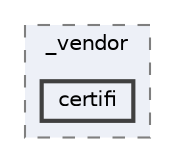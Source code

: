 digraph "C:/Users/LukeMabie/documents/Development/Password_Saver_Using_Django-master/venv/Lib/site-packages/pip/_vendor/certifi"
{
 // LATEX_PDF_SIZE
  bgcolor="transparent";
  edge [fontname=Helvetica,fontsize=10,labelfontname=Helvetica,labelfontsize=10];
  node [fontname=Helvetica,fontsize=10,shape=box,height=0.2,width=0.4];
  compound=true
  subgraph clusterdir_5eb293a508d632f7a3df64020434be11 {
    graph [ bgcolor="#edf0f7", pencolor="grey50", label="_vendor", fontname=Helvetica,fontsize=10 style="filled,dashed", URL="dir_5eb293a508d632f7a3df64020434be11.html",tooltip=""]
  dir_bb1275ccc508f3d3f5c6ed9af42a2133 [label="certifi", fillcolor="#edf0f7", color="grey25", style="filled,bold", URL="dir_bb1275ccc508f3d3f5c6ed9af42a2133.html",tooltip=""];
  }
}
